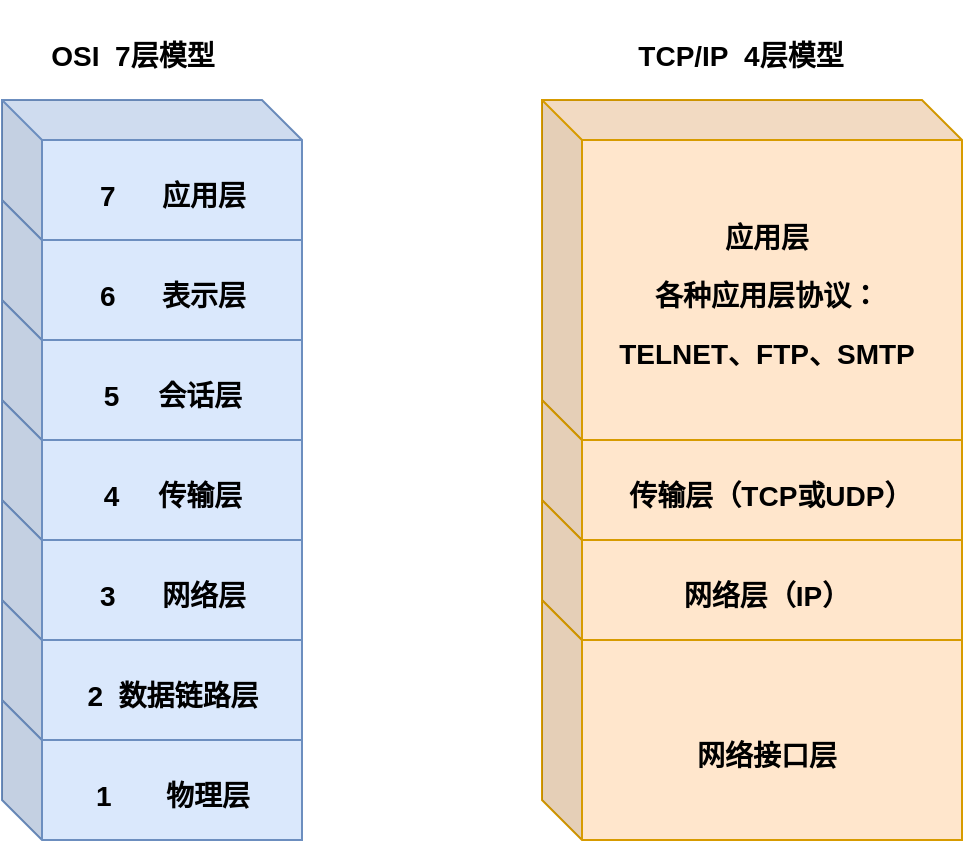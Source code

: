 <mxfile version="16.5.6" type="github"><diagram id="mxBzfvZ6wv17ubllRjQO" name="Page-1"><mxGraphModel dx="1673" dy="908" grid="1" gridSize="10" guides="1" tooltips="1" connect="1" arrows="1" fold="1" page="1" pageScale="1" pageWidth="827" pageHeight="1169" math="0" shadow="0"><root><mxCell id="0"/><mxCell id="1" parent="0"/><mxCell id="mX-HZ3ObqgHZivcMIZ_N-32" value="" style="shape=cube;whiteSpace=wrap;html=1;boundedLbl=1;backgroundOutline=1;darkOpacity=0.05;darkOpacity2=0.1;fillColor=#ffe6cc;strokeColor=#d79b00;" vertex="1" parent="1"><mxGeometry x="380" y="560" width="210" height="120" as="geometry"/></mxCell><mxCell id="mX-HZ3ObqgHZivcMIZ_N-31" value="" style="shape=cube;whiteSpace=wrap;html=1;boundedLbl=1;backgroundOutline=1;darkOpacity=0.05;darkOpacity2=0.1;fillColor=#ffe6cc;strokeColor=#d79b00;" vertex="1" parent="1"><mxGeometry x="380" y="510" width="210" height="70" as="geometry"/></mxCell><mxCell id="mX-HZ3ObqgHZivcMIZ_N-29" value="" style="shape=cube;whiteSpace=wrap;html=1;boundedLbl=1;backgroundOutline=1;darkOpacity=0.05;darkOpacity2=0.1;fillColor=#ffe6cc;strokeColor=#d79b00;" vertex="1" parent="1"><mxGeometry x="380" y="460" width="210" height="70" as="geometry"/></mxCell><mxCell id="mX-HZ3ObqgHZivcMIZ_N-24" value="" style="shape=cube;whiteSpace=wrap;html=1;boundedLbl=1;backgroundOutline=1;darkOpacity=0.05;darkOpacity2=0.1;fillColor=#dae8fc;strokeColor=#6c8ebf;" vertex="1" parent="1"><mxGeometry x="110" y="610" width="150" height="70" as="geometry"/></mxCell><mxCell id="mX-HZ3ObqgHZivcMIZ_N-22" value="" style="shape=cube;whiteSpace=wrap;html=1;boundedLbl=1;backgroundOutline=1;darkOpacity=0.05;darkOpacity2=0.1;fillColor=#dae8fc;strokeColor=#6c8ebf;" vertex="1" parent="1"><mxGeometry x="110" y="560" width="150" height="70" as="geometry"/></mxCell><mxCell id="mX-HZ3ObqgHZivcMIZ_N-20" value="" style="shape=cube;whiteSpace=wrap;html=1;boundedLbl=1;backgroundOutline=1;darkOpacity=0.05;darkOpacity2=0.1;fillColor=#dae8fc;strokeColor=#6c8ebf;" vertex="1" parent="1"><mxGeometry x="110" y="510" width="150" height="70" as="geometry"/></mxCell><mxCell id="mX-HZ3ObqgHZivcMIZ_N-18" value="" style="shape=cube;whiteSpace=wrap;html=1;boundedLbl=1;backgroundOutline=1;darkOpacity=0.05;darkOpacity2=0.1;fillColor=#dae8fc;strokeColor=#6c8ebf;" vertex="1" parent="1"><mxGeometry x="110" y="460" width="150" height="70" as="geometry"/></mxCell><mxCell id="mX-HZ3ObqgHZivcMIZ_N-16" value="" style="shape=cube;whiteSpace=wrap;html=1;boundedLbl=1;backgroundOutline=1;darkOpacity=0.05;darkOpacity2=0.1;fillColor=#dae8fc;strokeColor=#6c8ebf;" vertex="1" parent="1"><mxGeometry x="110" y="410" width="150" height="70" as="geometry"/></mxCell><mxCell id="mX-HZ3ObqgHZivcMIZ_N-14" value="" style="shape=cube;whiteSpace=wrap;html=1;boundedLbl=1;backgroundOutline=1;darkOpacity=0.05;darkOpacity2=0.1;fillColor=#dae8fc;strokeColor=#6c8ebf;" vertex="1" parent="1"><mxGeometry x="110" y="360" width="150" height="70" as="geometry"/></mxCell><mxCell id="mX-HZ3ObqgHZivcMIZ_N-7" value="" style="shape=cube;whiteSpace=wrap;html=1;boundedLbl=1;backgroundOutline=1;darkOpacity=0.05;darkOpacity2=0.1;fillColor=#dae8fc;strokeColor=#6c8ebf;" vertex="1" parent="1"><mxGeometry x="110" y="310" width="150" height="70" as="geometry"/></mxCell><mxCell id="mX-HZ3ObqgHZivcMIZ_N-13" value="&lt;font style=&quot;font-size: 14px&quot;&gt;OSI&amp;nbsp; 7层模型&lt;/font&gt;" style="text;strokeColor=none;fillColor=none;html=1;fontSize=24;fontStyle=1;verticalAlign=middle;align=center;" vertex="1" parent="1"><mxGeometry x="110" y="260" width="130" height="50" as="geometry"/></mxCell><mxCell id="mX-HZ3ObqgHZivcMIZ_N-17" value="&lt;font style=&quot;font-size: 14px&quot;&gt;5&amp;nbsp; &amp;nbsp; &amp;nbsp;会话层&lt;/font&gt;" style="text;strokeColor=none;fillColor=none;html=1;fontSize=24;fontStyle=1;verticalAlign=middle;align=center;" vertex="1" parent="1"><mxGeometry x="130" y="430" width="130" height="50" as="geometry"/></mxCell><mxCell id="mX-HZ3ObqgHZivcMIZ_N-19" value="&lt;font style=&quot;font-size: 14px&quot;&gt;4&amp;nbsp; &amp;nbsp; &amp;nbsp;传输层&lt;/font&gt;" style="text;strokeColor=none;fillColor=none;html=1;fontSize=24;fontStyle=1;verticalAlign=middle;align=center;" vertex="1" parent="1"><mxGeometry x="130" y="480" width="130" height="50" as="geometry"/></mxCell><mxCell id="mX-HZ3ObqgHZivcMIZ_N-21" value="&lt;font style=&quot;font-size: 14px&quot;&gt;3&amp;nbsp; &amp;nbsp; &amp;nbsp; 网络层&lt;/font&gt;" style="text;strokeColor=none;fillColor=none;html=1;fontSize=24;fontStyle=1;verticalAlign=middle;align=center;" vertex="1" parent="1"><mxGeometry x="130" y="530" width="130" height="50" as="geometry"/></mxCell><mxCell id="mX-HZ3ObqgHZivcMIZ_N-23" value="&lt;font style=&quot;font-size: 14px&quot;&gt;2&amp;nbsp; 数据链路层&lt;/font&gt;" style="text;strokeColor=none;fillColor=none;html=1;fontSize=24;fontStyle=1;verticalAlign=middle;align=center;" vertex="1" parent="1"><mxGeometry x="130" y="580" width="130" height="50" as="geometry"/></mxCell><mxCell id="mX-HZ3ObqgHZivcMIZ_N-25" value="&lt;font style=&quot;font-size: 14px&quot;&gt;1&amp;nbsp; &amp;nbsp; &amp;nbsp; &amp;nbsp;物理层&lt;/font&gt;" style="text;strokeColor=none;fillColor=none;html=1;fontSize=24;fontStyle=1;verticalAlign=middle;align=center;" vertex="1" parent="1"><mxGeometry x="130" y="630" width="130" height="50" as="geometry"/></mxCell><mxCell id="mX-HZ3ObqgHZivcMIZ_N-12" value="&lt;font style=&quot;font-size: 14px&quot;&gt;7&amp;nbsp; &amp;nbsp; &amp;nbsp; 应用层&lt;/font&gt;" style="text;strokeColor=none;fillColor=none;html=1;fontSize=24;fontStyle=1;verticalAlign=middle;align=center;" vertex="1" parent="1"><mxGeometry x="130" y="330" width="130" height="50" as="geometry"/></mxCell><mxCell id="mX-HZ3ObqgHZivcMIZ_N-15" value="&lt;font style=&quot;font-size: 14px&quot;&gt;6&amp;nbsp; &amp;nbsp; &amp;nbsp; 表示层&lt;/font&gt;" style="text;strokeColor=none;fillColor=none;html=1;fontSize=24;fontStyle=1;verticalAlign=middle;align=center;" vertex="1" parent="1"><mxGeometry x="130" y="380" width="130" height="50" as="geometry"/></mxCell><mxCell id="mX-HZ3ObqgHZivcMIZ_N-26" value="" style="shape=cube;whiteSpace=wrap;html=1;boundedLbl=1;backgroundOutline=1;darkOpacity=0.05;darkOpacity2=0.1;fillColor=#ffe6cc;strokeColor=#d79b00;" vertex="1" parent="1"><mxGeometry x="380" y="310" width="210" height="170" as="geometry"/></mxCell><mxCell id="mX-HZ3ObqgHZivcMIZ_N-27" value="&lt;font style=&quot;font-size: 14px&quot;&gt;TCP/IP&amp;nbsp; 4层模型&lt;/font&gt;" style="text;strokeColor=none;fillColor=none;html=1;fontSize=24;fontStyle=1;verticalAlign=middle;align=center;" vertex="1" parent="1"><mxGeometry x="414" y="260" width="130" height="50" as="geometry"/></mxCell><mxCell id="mX-HZ3ObqgHZivcMIZ_N-28" value="&lt;font style=&quot;font-size: 14px&quot;&gt;应用层&lt;br&gt;各种应用层协议：&lt;br&gt;TELNET、FTP、SMTP&lt;br&gt;&lt;/font&gt;" style="text;strokeColor=none;fillColor=none;html=1;fontSize=24;fontStyle=1;verticalAlign=middle;align=center;" vertex="1" parent="1"><mxGeometry x="414" y="350" width="156" height="110" as="geometry"/></mxCell><mxCell id="mX-HZ3ObqgHZivcMIZ_N-30" value="&lt;font style=&quot;font-size: 14px&quot;&gt;&amp;nbsp;传输层（TCP或UDP）&lt;/font&gt;" style="text;strokeColor=none;fillColor=none;html=1;fontSize=24;fontStyle=1;verticalAlign=middle;align=center;" vertex="1" parent="1"><mxGeometry x="427" y="480" width="130" height="50" as="geometry"/></mxCell><mxCell id="mX-HZ3ObqgHZivcMIZ_N-33" value="&lt;font style=&quot;font-size: 14px&quot;&gt;网络层（IP）&lt;/font&gt;" style="text;strokeColor=none;fillColor=none;html=1;fontSize=24;fontStyle=1;verticalAlign=middle;align=center;" vertex="1" parent="1"><mxGeometry x="427" y="530" width="130" height="50" as="geometry"/></mxCell><mxCell id="mX-HZ3ObqgHZivcMIZ_N-34" value="&lt;font style=&quot;font-size: 14px&quot;&gt;网络接口层&lt;/font&gt;" style="text;strokeColor=none;fillColor=none;html=1;fontSize=24;fontStyle=1;verticalAlign=middle;align=center;" vertex="1" parent="1"><mxGeometry x="427" y="610" width="130" height="50" as="geometry"/></mxCell></root></mxGraphModel></diagram></mxfile>